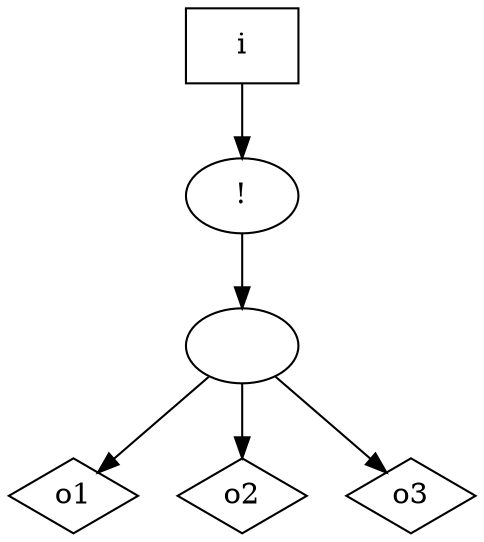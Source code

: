 digraph G {
n0 [label="i",shape="box"];
n1 [label="!"];
n2 [label=""];
n3 [label="o1",shape="diamond"];
n4 [label="o2",shape="diamond"];
n5 [label="o3",shape="diamond"];
n0 -> n1
n1 -> n2
n2 -> n3
n2 -> n4
n2 -> n5
}